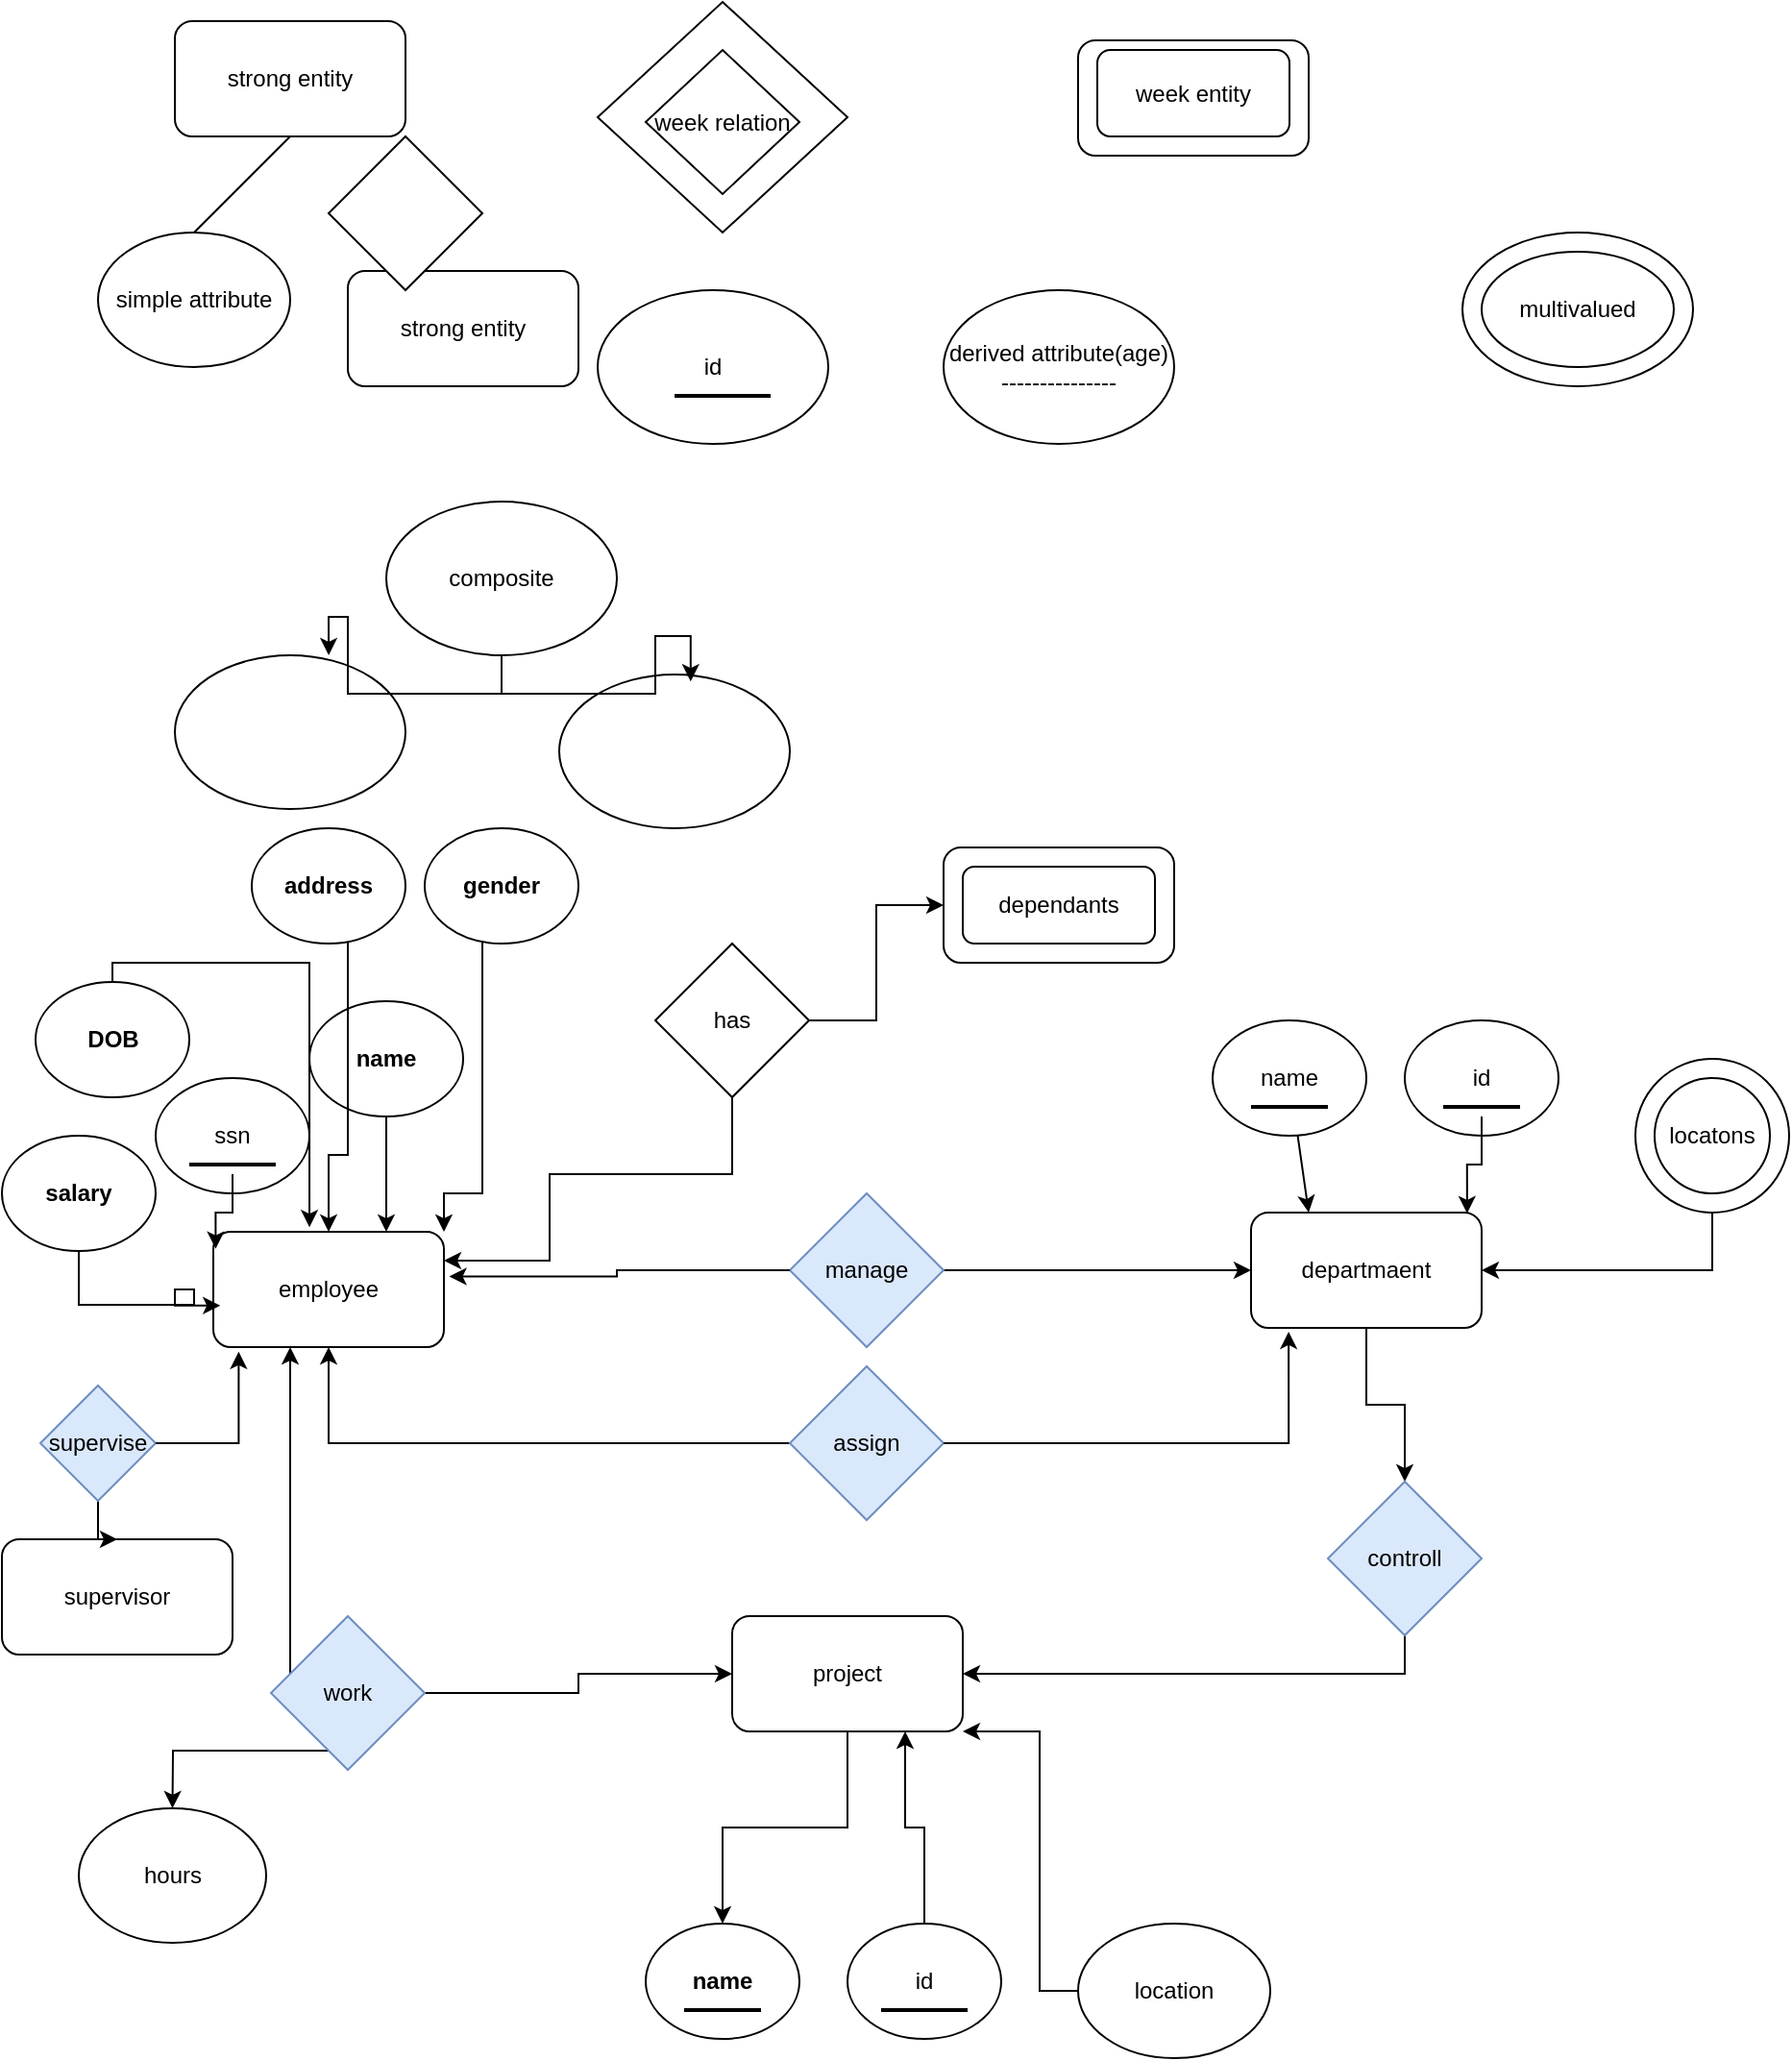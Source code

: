 <mxfile version="24.7.17">
  <diagram name="Page-1" id="LjgsdlTGa8LS0utFLxCU">
    <mxGraphModel dx="1050" dy="530" grid="1" gridSize="10" guides="1" tooltips="1" connect="1" arrows="1" fold="1" page="1" pageScale="1" pageWidth="2339" pageHeight="3300" math="0" shadow="0">
      <root>
        <mxCell id="0" />
        <mxCell id="1" parent="0" />
        <mxCell id="f7215eIhZbTPrRBCSOHq-1" value="strong entity" style="rounded=1;whiteSpace=wrap;html=1;" parent="1" vertex="1">
          <mxGeometry x="100" y="100" width="120" height="60" as="geometry" />
        </mxCell>
        <mxCell id="f7215eIhZbTPrRBCSOHq-2" value="" style="rhombus;whiteSpace=wrap;html=1;" parent="1" vertex="1">
          <mxGeometry x="320" y="90" width="130" height="120" as="geometry" />
        </mxCell>
        <mxCell id="f7215eIhZbTPrRBCSOHq-3" value="" style="rounded=1;whiteSpace=wrap;html=1;" parent="1" vertex="1">
          <mxGeometry x="570" y="110" width="120" height="60" as="geometry" />
        </mxCell>
        <mxCell id="f7215eIhZbTPrRBCSOHq-6" value="simple attribute" style="ellipse;whiteSpace=wrap;html=1;" parent="1" vertex="1">
          <mxGeometry x="60" y="210" width="100" height="70" as="geometry" />
        </mxCell>
        <mxCell id="f7215eIhZbTPrRBCSOHq-7" value="" style="endArrow=none;html=1;rounded=0;" parent="1" edge="1">
          <mxGeometry width="50" height="50" relative="1" as="geometry">
            <mxPoint x="110" y="210" as="sourcePoint" />
            <mxPoint x="160" y="160" as="targetPoint" />
          </mxGeometry>
        </mxCell>
        <mxCell id="f7215eIhZbTPrRBCSOHq-9" value="week entity" style="rounded=1;whiteSpace=wrap;html=1;" parent="1" vertex="1">
          <mxGeometry x="580" y="115" width="100" height="45" as="geometry" />
        </mxCell>
        <mxCell id="f7215eIhZbTPrRBCSOHq-10" value="id" style="ellipse;whiteSpace=wrap;html=1;" parent="1" vertex="1">
          <mxGeometry x="320" y="240" width="120" height="80" as="geometry" />
        </mxCell>
        <mxCell id="f7215eIhZbTPrRBCSOHq-16" value="" style="line;strokeWidth=2;html=1;" parent="1" vertex="1">
          <mxGeometry x="360" y="290" width="50" height="10" as="geometry" />
        </mxCell>
        <mxCell id="f7215eIhZbTPrRBCSOHq-17" value="derived attribute(age)&lt;div&gt;---------------&lt;/div&gt;" style="ellipse;whiteSpace=wrap;html=1;" parent="1" vertex="1">
          <mxGeometry x="500" y="240" width="120" height="80" as="geometry" />
        </mxCell>
        <mxCell id="f7215eIhZbTPrRBCSOHq-19" value="" style="ellipse;whiteSpace=wrap;html=1;" parent="1" vertex="1">
          <mxGeometry x="770" y="210" width="120" height="80" as="geometry" />
        </mxCell>
        <mxCell id="f7215eIhZbTPrRBCSOHq-20" value="multivalued" style="ellipse;whiteSpace=wrap;html=1;" parent="1" vertex="1">
          <mxGeometry x="780" y="220" width="100" height="60" as="geometry" />
        </mxCell>
        <mxCell id="f7215eIhZbTPrRBCSOHq-21" value="composite" style="ellipse;whiteSpace=wrap;html=1;" parent="1" vertex="1">
          <mxGeometry x="210" y="350" width="120" height="80" as="geometry" />
        </mxCell>
        <mxCell id="f7215eIhZbTPrRBCSOHq-22" value="" style="ellipse;whiteSpace=wrap;html=1;" parent="1" vertex="1">
          <mxGeometry x="300" y="440" width="120" height="80" as="geometry" />
        </mxCell>
        <mxCell id="f7215eIhZbTPrRBCSOHq-23" value="" style="ellipse;whiteSpace=wrap;html=1;" parent="1" vertex="1">
          <mxGeometry x="100" y="430" width="120" height="80" as="geometry" />
        </mxCell>
        <mxCell id="f7215eIhZbTPrRBCSOHq-24" style="edgeStyle=orthogonalEdgeStyle;rounded=0;orthogonalLoop=1;jettySize=auto;html=1;entryX=0.667;entryY=0;entryDx=0;entryDy=0;entryPerimeter=0;" parent="1" source="f7215eIhZbTPrRBCSOHq-21" target="f7215eIhZbTPrRBCSOHq-23" edge="1">
          <mxGeometry relative="1" as="geometry" />
        </mxCell>
        <mxCell id="f7215eIhZbTPrRBCSOHq-25" style="edgeStyle=orthogonalEdgeStyle;rounded=0;orthogonalLoop=1;jettySize=auto;html=1;entryX=0.57;entryY=0.045;entryDx=0;entryDy=0;entryPerimeter=0;" parent="1" source="f7215eIhZbTPrRBCSOHq-21" target="f7215eIhZbTPrRBCSOHq-22" edge="1">
          <mxGeometry relative="1" as="geometry" />
        </mxCell>
        <mxCell id="f7215eIhZbTPrRBCSOHq-26" value="week relation" style="rhombus;whiteSpace=wrap;html=1;" parent="1" vertex="1">
          <mxGeometry x="345" y="115" width="80" height="75" as="geometry" />
        </mxCell>
        <mxCell id="f7215eIhZbTPrRBCSOHq-27" value="strong entity" style="rounded=1;whiteSpace=wrap;html=1;" parent="1" vertex="1">
          <mxGeometry x="190" y="230" width="120" height="60" as="geometry" />
        </mxCell>
        <mxCell id="f7215eIhZbTPrRBCSOHq-28" value="" style="rhombus;whiteSpace=wrap;html=1;" parent="1" vertex="1">
          <mxGeometry x="180" y="160" width="80" height="80" as="geometry" />
        </mxCell>
        <mxCell id="f7215eIhZbTPrRBCSOHq-29" value="employee" style="rounded=1;whiteSpace=wrap;html=1;" parent="1" vertex="1">
          <mxGeometry x="120" y="730" width="120" height="60" as="geometry" />
        </mxCell>
        <mxCell id="f7215eIhZbTPrRBCSOHq-51" style="edgeStyle=orthogonalEdgeStyle;rounded=0;orthogonalLoop=1;jettySize=auto;html=1;entryX=0.5;entryY=0;entryDx=0;entryDy=0;" parent="1" source="f7215eIhZbTPrRBCSOHq-30" target="f7215eIhZbTPrRBCSOHq-49" edge="1">
          <mxGeometry relative="1" as="geometry" />
        </mxCell>
        <mxCell id="f7215eIhZbTPrRBCSOHq-30" value="departmaent" style="rounded=1;whiteSpace=wrap;html=1;" parent="1" vertex="1">
          <mxGeometry x="660" y="720" width="120" height="60" as="geometry" />
        </mxCell>
        <mxCell id="Hlutg2hVf0p656n8jCuF-6" style="edgeStyle=orthogonalEdgeStyle;rounded=0;orthogonalLoop=1;jettySize=auto;html=1;entryX=0.5;entryY=0;entryDx=0;entryDy=0;" edge="1" parent="1" source="f7215eIhZbTPrRBCSOHq-31" target="Hlutg2hVf0p656n8jCuF-1">
          <mxGeometry relative="1" as="geometry" />
        </mxCell>
        <mxCell id="f7215eIhZbTPrRBCSOHq-31" value="project" style="rounded=1;whiteSpace=wrap;html=1;" parent="1" vertex="1">
          <mxGeometry x="390" y="930" width="120" height="60" as="geometry" />
        </mxCell>
        <mxCell id="f7215eIhZbTPrRBCSOHq-32" value="" style="rounded=1;whiteSpace=wrap;html=1;" parent="1" vertex="1">
          <mxGeometry x="500" y="530" width="120" height="60" as="geometry" />
        </mxCell>
        <mxCell id="f7215eIhZbTPrRBCSOHq-33" value="dependants" style="rounded=1;whiteSpace=wrap;html=1;" parent="1" vertex="1">
          <mxGeometry x="510" y="540" width="100" height="40" as="geometry" />
        </mxCell>
        <mxCell id="f7215eIhZbTPrRBCSOHq-48" style="edgeStyle=orthogonalEdgeStyle;rounded=0;orthogonalLoop=1;jettySize=auto;html=1;" parent="1" source="f7215eIhZbTPrRBCSOHq-34" target="f7215eIhZbTPrRBCSOHq-30" edge="1">
          <mxGeometry relative="1" as="geometry" />
        </mxCell>
        <mxCell id="f7215eIhZbTPrRBCSOHq-34" value="manage" style="rhombus;whiteSpace=wrap;html=1;fillColor=#dae8fc;strokeColor=#6c8ebf;" parent="1" vertex="1">
          <mxGeometry x="420" y="710" width="80" height="80" as="geometry" />
        </mxCell>
        <mxCell id="f7215eIhZbTPrRBCSOHq-46" style="rounded=0;orthogonalLoop=1;jettySize=auto;html=1;entryX=0.25;entryY=0;entryDx=0;entryDy=0;" parent="1" source="f7215eIhZbTPrRBCSOHq-35" target="f7215eIhZbTPrRBCSOHq-30" edge="1">
          <mxGeometry relative="1" as="geometry" />
        </mxCell>
        <mxCell id="f7215eIhZbTPrRBCSOHq-35" value="name&lt;span style=&quot;color: rgba(0, 0, 0, 0); font-family: monospace; font-size: 0px; text-align: start; text-wrap: nowrap;&quot;&gt;%3CmxGraphModel%3E%3Croot%3E%3CmxCell%20id%3D%220%22%2F%3E%3CmxCell%20id%3D%221%22%20parent%3D%220%22%2F%3E%3CmxCell%20id%3D%222%22%20value%3D%22%22%20style%3D%22rounded%3D1%3BwhiteSpace%3Dwrap%3Bhtml%3D1%3B%22%20vertex%3D%221%22%20parent%3D%221%22%3E%3CmxGeometry%20x%3D%22380%22%20y%3D%22560%22%20width%3D%22120%22%20height%3D%2260%22%20as%3D%22geometry%22%2F%3E%3C%2FmxCell%3E%3C%2Froot%3E%3C%2FmxGraphModel%3E&lt;/span&gt;&lt;span style=&quot;color: rgba(0, 0, 0, 0); font-family: monospace; font-size: 0px; text-align: start; text-wrap: nowrap;&quot;&gt;%3CmxGraphModel%3E%3Croot%3E%3CmxCell%20id%3D%220%22%2F%3E%3CmxCell%20id%3D%221%22%20parent%3D%220%22%2F%3E%3CmxCell%20id%3D%222%22%20value%3D%22%22%20style%3D%22rounded%3D1%3BwhiteSpace%3Dwrap%3Bhtml%3D1%3B%22%20vertex%3D%221%22%20parent%3D%221%22%3E%3CmxGeometry%20x%3D%22380%22%20y%3D%22560%22%20width%3D%22120%22%20height%3D%2260%22%20as%3D%22geometry%22%2F%3E%3C%2FmxCell%3E%3C%2Froot%3E%3C%2FmxGraphModel%3E&lt;/span&gt;" style="ellipse;whiteSpace=wrap;html=1;" parent="1" vertex="1">
          <mxGeometry x="640" y="620" width="80" height="60" as="geometry" />
        </mxCell>
        <mxCell id="f7215eIhZbTPrRBCSOHq-37" value="id" style="ellipse;whiteSpace=wrap;html=1;" parent="1" vertex="1">
          <mxGeometry x="740" y="620" width="80" height="60" as="geometry" />
        </mxCell>
        <mxCell id="f7215eIhZbTPrRBCSOHq-39" value="" style="line;strokeWidth=2;html=1;" parent="1" vertex="1">
          <mxGeometry x="760" y="660" width="40" height="10" as="geometry" />
        </mxCell>
        <mxCell id="f7215eIhZbTPrRBCSOHq-40" value="" style="line;strokeWidth=2;html=1;" parent="1" vertex="1">
          <mxGeometry x="660" y="660" width="40" height="10" as="geometry" />
        </mxCell>
        <mxCell id="f7215eIhZbTPrRBCSOHq-44" style="edgeStyle=orthogonalEdgeStyle;rounded=0;orthogonalLoop=1;jettySize=auto;html=1;entryX=1;entryY=0.5;entryDx=0;entryDy=0;" parent="1" source="f7215eIhZbTPrRBCSOHq-41" target="f7215eIhZbTPrRBCSOHq-30" edge="1">
          <mxGeometry relative="1" as="geometry">
            <Array as="points">
              <mxPoint x="900" y="750" />
            </Array>
          </mxGeometry>
        </mxCell>
        <mxCell id="f7215eIhZbTPrRBCSOHq-41" value="" style="ellipse;whiteSpace=wrap;html=1;aspect=fixed;" parent="1" vertex="1">
          <mxGeometry x="860" y="640" width="80" height="80" as="geometry" />
        </mxCell>
        <mxCell id="f7215eIhZbTPrRBCSOHq-43" value="locatons" style="ellipse;whiteSpace=wrap;html=1;aspect=fixed;" parent="1" vertex="1">
          <mxGeometry x="870" y="650" width="60" height="60" as="geometry" />
        </mxCell>
        <mxCell id="f7215eIhZbTPrRBCSOHq-45" style="edgeStyle=orthogonalEdgeStyle;rounded=0;orthogonalLoop=1;jettySize=auto;html=1;entryX=0.937;entryY=0.007;entryDx=0;entryDy=0;entryPerimeter=0;" parent="1" source="f7215eIhZbTPrRBCSOHq-39" target="f7215eIhZbTPrRBCSOHq-30" edge="1">
          <mxGeometry relative="1" as="geometry" />
        </mxCell>
        <mxCell id="f7215eIhZbTPrRBCSOHq-47" style="edgeStyle=orthogonalEdgeStyle;rounded=0;orthogonalLoop=1;jettySize=auto;html=1;entryX=1.023;entryY=0.387;entryDx=0;entryDy=0;entryPerimeter=0;" parent="1" source="f7215eIhZbTPrRBCSOHq-34" target="f7215eIhZbTPrRBCSOHq-29" edge="1">
          <mxGeometry relative="1" as="geometry">
            <Array as="points">
              <mxPoint x="330" y="750" />
              <mxPoint x="330" y="753" />
            </Array>
          </mxGeometry>
        </mxCell>
        <mxCell id="f7215eIhZbTPrRBCSOHq-50" style="edgeStyle=orthogonalEdgeStyle;rounded=0;orthogonalLoop=1;jettySize=auto;html=1;entryX=1;entryY=0.5;entryDx=0;entryDy=0;" parent="1" source="f7215eIhZbTPrRBCSOHq-49" target="f7215eIhZbTPrRBCSOHq-31" edge="1">
          <mxGeometry relative="1" as="geometry">
            <Array as="points">
              <mxPoint x="740" y="960" />
            </Array>
          </mxGeometry>
        </mxCell>
        <mxCell id="f7215eIhZbTPrRBCSOHq-49" value="controll" style="rhombus;whiteSpace=wrap;html=1;fillColor=#dae8fc;strokeColor=#6c8ebf;" parent="1" vertex="1">
          <mxGeometry x="700" y="860" width="80" height="80" as="geometry" />
        </mxCell>
        <mxCell id="Hlutg2hVf0p656n8jCuF-1" value="name&lt;span style=&quot;color: rgba(0, 0, 0, 0); font-family: monospace; font-size: 0px; text-align: start; text-wrap: nowrap;&quot;&gt;%3CmxGraphModel%3E%3Croot%3E%3CmxCell%20id%3D%220%22%2F%3E%3CmxCell%20id%3D%221%22%20parent%3D%220%22%2F%3E%3CmxCell%20id%3D%222%22%20value%3D%22%22%20style%3D%22rounded%3D1%3BwhiteSpace%3Dwrap%3Bhtml%3D1%3B%22%20vertex%3D%221%22%20parent%3D%221%22%3E%3CmxGeometry%20x%3D%22380%22%20y%3D%22560%22%20width%3D%22120%22%20height%3D%2260%22%20as%3D%22geometry%22%2F%3E%3C%2FmxCell%3E%3C%2Froot%3E%3C%2FmxGraphModel%3E&lt;/span&gt;&lt;span style=&quot;color: rgba(0, 0, 0, 0); font-family: monospace; font-size: 0px; text-align: start; text-wrap: nowrap;&quot;&gt;%3CmxGraphModel%3E%3Croot%3E%3CmxCell%20id%3D%220%22%2F%3E%3CmxCell%20id%3D%221%22%20parent%3D%220%22%2F%3E%3CmxCell%20id%3D%222%22%20value%3D%22%22%20style%3D%22rounded%3D1%3BwhiteSpace%3Dwrap%3Bhtml%3D1%3B%22%20vertex%3D%221%22%20parent%3D%221%22%3E%3CmxGeometry%20x%3D%22380%22%20y%3D%22560%22%20width%3D%22120%22%20height%3D%2260%22%20as%3D%22geometry%22%2F%3E%3C%2FmxCell%3E%3C%2Froot%3E%3C%2FmxGraphModel%3E&lt;/span&gt;" style="ellipse;whiteSpace=wrap;html=1;fontStyle=1" vertex="1" parent="1">
          <mxGeometry x="345" y="1090" width="80" height="60" as="geometry" />
        </mxCell>
        <mxCell id="Hlutg2hVf0p656n8jCuF-2" value="" style="line;strokeWidth=2;html=1;" vertex="1" parent="1">
          <mxGeometry x="365" y="1130" width="40" height="10" as="geometry" />
        </mxCell>
        <mxCell id="Hlutg2hVf0p656n8jCuF-7" style="edgeStyle=orthogonalEdgeStyle;rounded=0;orthogonalLoop=1;jettySize=auto;html=1;entryX=0.75;entryY=1;entryDx=0;entryDy=0;" edge="1" parent="1" source="Hlutg2hVf0p656n8jCuF-3" target="f7215eIhZbTPrRBCSOHq-31">
          <mxGeometry relative="1" as="geometry" />
        </mxCell>
        <mxCell id="Hlutg2hVf0p656n8jCuF-3" value="id" style="ellipse;whiteSpace=wrap;html=1;" vertex="1" parent="1">
          <mxGeometry x="450" y="1090" width="80" height="60" as="geometry" />
        </mxCell>
        <mxCell id="Hlutg2hVf0p656n8jCuF-4" value="" style="line;strokeWidth=2;html=1;" vertex="1" parent="1">
          <mxGeometry x="467.5" y="1130" width="45" height="10" as="geometry" />
        </mxCell>
        <mxCell id="Hlutg2hVf0p656n8jCuF-8" style="edgeStyle=orthogonalEdgeStyle;rounded=0;orthogonalLoop=1;jettySize=auto;html=1;entryX=1;entryY=1;entryDx=0;entryDy=0;" edge="1" parent="1" source="Hlutg2hVf0p656n8jCuF-5" target="f7215eIhZbTPrRBCSOHq-31">
          <mxGeometry relative="1" as="geometry">
            <Array as="points">
              <mxPoint x="550" y="1125" />
              <mxPoint x="550" y="990" />
            </Array>
          </mxGeometry>
        </mxCell>
        <mxCell id="Hlutg2hVf0p656n8jCuF-5" value="location" style="ellipse;whiteSpace=wrap;html=1;" vertex="1" parent="1">
          <mxGeometry x="570" y="1090" width="100" height="70" as="geometry" />
        </mxCell>
        <mxCell id="Hlutg2hVf0p656n8jCuF-10" style="edgeStyle=orthogonalEdgeStyle;rounded=0;orthogonalLoop=1;jettySize=auto;html=1;" edge="1" parent="1" source="Hlutg2hVf0p656n8jCuF-9" target="f7215eIhZbTPrRBCSOHq-29">
          <mxGeometry relative="1" as="geometry" />
        </mxCell>
        <mxCell id="Hlutg2hVf0p656n8jCuF-9" value="assign" style="rhombus;whiteSpace=wrap;html=1;fillColor=#dae8fc;strokeColor=#6c8ebf;" vertex="1" parent="1">
          <mxGeometry x="420" y="800" width="80" height="80" as="geometry" />
        </mxCell>
        <mxCell id="Hlutg2hVf0p656n8jCuF-11" style="edgeStyle=orthogonalEdgeStyle;rounded=0;orthogonalLoop=1;jettySize=auto;html=1;entryX=0.163;entryY=1.033;entryDx=0;entryDy=0;entryPerimeter=0;" edge="1" parent="1" source="Hlutg2hVf0p656n8jCuF-9" target="f7215eIhZbTPrRBCSOHq-30">
          <mxGeometry relative="1" as="geometry" />
        </mxCell>
        <mxCell id="Hlutg2hVf0p656n8jCuF-13" style="edgeStyle=orthogonalEdgeStyle;rounded=0;orthogonalLoop=1;jettySize=auto;html=1;" edge="1" parent="1" source="Hlutg2hVf0p656n8jCuF-12" target="f7215eIhZbTPrRBCSOHq-29">
          <mxGeometry relative="1" as="geometry">
            <mxPoint x="130" y="810" as="targetPoint" />
            <Array as="points">
              <mxPoint x="160" y="830" />
              <mxPoint x="160" y="830" />
            </Array>
          </mxGeometry>
        </mxCell>
        <mxCell id="Hlutg2hVf0p656n8jCuF-14" style="edgeStyle=orthogonalEdgeStyle;rounded=0;orthogonalLoop=1;jettySize=auto;html=1;" edge="1" parent="1" source="Hlutg2hVf0p656n8jCuF-12" target="f7215eIhZbTPrRBCSOHq-31">
          <mxGeometry relative="1" as="geometry" />
        </mxCell>
        <mxCell id="Hlutg2hVf0p656n8jCuF-35" style="edgeStyle=orthogonalEdgeStyle;rounded=0;orthogonalLoop=1;jettySize=auto;html=1;" edge="1" parent="1" source="Hlutg2hVf0p656n8jCuF-12" target="Hlutg2hVf0p656n8jCuF-34">
          <mxGeometry relative="1" as="geometry">
            <Array as="points">
              <mxPoint x="99" y="1000" />
            </Array>
          </mxGeometry>
        </mxCell>
        <mxCell id="Hlutg2hVf0p656n8jCuF-12" value="work" style="rhombus;whiteSpace=wrap;html=1;fillColor=#dae8fc;strokeColor=#6c8ebf;" vertex="1" parent="1">
          <mxGeometry x="150" y="930" width="80" height="80" as="geometry" />
        </mxCell>
        <mxCell id="Hlutg2hVf0p656n8jCuF-15" value="ssn" style="ellipse;whiteSpace=wrap;html=1;" vertex="1" parent="1">
          <mxGeometry x="90" y="650" width="80" height="60" as="geometry" />
        </mxCell>
        <mxCell id="Hlutg2hVf0p656n8jCuF-16" value="" style="line;strokeWidth=2;html=1;" vertex="1" parent="1">
          <mxGeometry x="107.5" y="690" width="45" height="10" as="geometry" />
        </mxCell>
        <mxCell id="Hlutg2hVf0p656n8jCuF-22" style="edgeStyle=orthogonalEdgeStyle;rounded=0;orthogonalLoop=1;jettySize=auto;html=1;entryX=0.75;entryY=0;entryDx=0;entryDy=0;" edge="1" parent="1" source="Hlutg2hVf0p656n8jCuF-17" target="f7215eIhZbTPrRBCSOHq-29">
          <mxGeometry relative="1" as="geometry" />
        </mxCell>
        <mxCell id="Hlutg2hVf0p656n8jCuF-17" value="name" style="ellipse;whiteSpace=wrap;html=1;fontStyle=1" vertex="1" parent="1">
          <mxGeometry x="170" y="610" width="80" height="60" as="geometry" />
        </mxCell>
        <mxCell id="Hlutg2hVf0p656n8jCuF-23" style="edgeStyle=orthogonalEdgeStyle;rounded=0;orthogonalLoop=1;jettySize=auto;html=1;" edge="1" parent="1" source="Hlutg2hVf0p656n8jCuF-18" target="f7215eIhZbTPrRBCSOHq-29">
          <mxGeometry relative="1" as="geometry">
            <Array as="points">
              <mxPoint x="190" y="690" />
              <mxPoint x="180" y="690" />
            </Array>
          </mxGeometry>
        </mxCell>
        <mxCell id="Hlutg2hVf0p656n8jCuF-18" value="address&lt;span style=&quot;color: rgba(0, 0, 0, 0); font-family: monospace; font-size: 0px; font-weight: 400; text-align: start; text-wrap: nowrap;&quot;&gt;%3CmxGraphModel%3E%3Croot%3E%3CmxCell%20id%3D%220%22%2F%3E%3CmxCell%20id%3D%221%22%20parent%3D%220%22%2F%3E%3CmxCell%20id%3D%222%22%20value%3D%22name%22%20style%3D%22ellipse%3BwhiteSpace%3Dwrap%3Bhtml%3D1%3BfontStyle%3D1%22%20vertex%3D%221%22%20parent%3D%221%22%3E%3CmxGeometry%20x%3D%22170%22%20y%3D%22610%22%20width%3D%2280%22%20height%3D%2260%22%20as%3D%22geometry%22%2F%3E%3C%2FmxCell%3E%3C%2Froot%3E%3C%2FmxGraphModel%3E&lt;/span&gt;" style="ellipse;whiteSpace=wrap;html=1;fontStyle=1" vertex="1" parent="1">
          <mxGeometry x="140" y="520" width="80" height="60" as="geometry" />
        </mxCell>
        <mxCell id="Hlutg2hVf0p656n8jCuF-24" style="edgeStyle=orthogonalEdgeStyle;rounded=0;orthogonalLoop=1;jettySize=auto;html=1;entryX=1;entryY=0;entryDx=0;entryDy=0;" edge="1" parent="1" source="Hlutg2hVf0p656n8jCuF-19" target="f7215eIhZbTPrRBCSOHq-29">
          <mxGeometry relative="1" as="geometry">
            <Array as="points">
              <mxPoint x="260" y="710" />
              <mxPoint x="240" y="710" />
            </Array>
          </mxGeometry>
        </mxCell>
        <mxCell id="Hlutg2hVf0p656n8jCuF-19" value="gender&lt;span style=&quot;color: rgba(0, 0, 0, 0); font-family: monospace; font-size: 0px; font-weight: 400; text-align: start; text-wrap: nowrap;&quot;&gt;%3CmxGraphModel%3E%3Croot%3E%3CmxCell%20id%3D%220%22%2F%3E%3CmxCell%20id%3D%221%22%20parent%3D%220%22%2F%3E%3CmxCell%20id%3D%222%22%20value%3D%22address%26lt%3Bspan%20style%3D%26quot%3Bcolor%3A%20rgba(0%2C%200%2C%200%2C%200)%3B%20font-family%3A%20monospace%3B%20font-size%3A%200px%3B%20font-weight%3A%20400%3B%20text-align%3A%20start%3B%20text-wrap%3A%20nowrap%3B%26quot%3B%26gt%3B%253CmxGraphModel%253E%253Croot%253E%253CmxCell%2520id%253D%25220%2522%252F%253E%253CmxCell%2520id%253D%25221%2522%2520parent%253D%25220%2522%252F%253E%253CmxCell%2520id%253D%25222%2522%2520value%253D%2522name%2522%2520style%253D%2522ellipse%253BwhiteSpace%253Dwrap%253Bhtml%253D1%253BfontStyle%253D1%2522%2520vertex%253D%25221%2522%2520parent%253D%25221%2522%253E%253CmxGeometry%2520x%253D%2522170%2522%2520y%253D%2522610%2522%2520width%253D%252280%2522%2520height%253D%252260%2522%2520as%253D%2522geometry%2522%252F%253E%253C%252FmxCell%253E%253C%252Froot%253E%253C%252FmxGraphModel%253E%26lt%3B%2Fspan%26gt%3B%22%20style%3D%22ellipse%3BwhiteSpace%3Dwrap%3Bhtml%3D1%3BfontStyle%3D1%22%20vertex%3D%221%22%20parent%3D%221%22%3E%3CmxGeometry%20x%3D%22260%22%20y%3D%22620%22%20width%3D%2280%22%20height%3D%2260%22%20as%3D%22geometry%22%2F%3E%3C%2FmxCell%3E%3C%2Froot%3E%3C%2FmxGraphModel%3E&lt;/span&gt;&lt;span style=&quot;color: rgba(0, 0, 0, 0); font-family: monospace; font-size: 0px; font-weight: 400; text-align: start; text-wrap: nowrap;&quot;&gt;%3CmxGraphModel%3E%3Croot%3E%3CmxCell%20id%3D%220%22%2F%3E%3CmxCell%20id%3D%221%22%20parent%3D%220%22%2F%3E%3CmxCell%20id%3D%222%22%20value%3D%22address%26lt%3Bspan%20style%3D%26quot%3Bcolor%3A%20rgba(0%2C%200%2C%200%2C%200)%3B%20font-family%3A%20monospace%3B%20font-size%3A%200px%3B%20font-weight%3A%20400%3B%20text-align%3A%20start%3B%20text-wrap%3A%20nowrap%3B%26quot%3B%26gt%3B%253CmxGraphModel%253E%253Croot%253E%253CmxCell%2520id%253D%25220%2522%252F%253E%253CmxCell%2520id%253D%25221%2522%2520parent%253D%25220%2522%252F%253E%253CmxCell%2520id%253D%25222%2522%2520value%253D%2522name%2522%2520style%253D%2522ellipse%253BwhiteSpace%253Dwrap%253Bhtml%253D1%253BfontStyle%253D1%2522%2520vertex%253D%25221%2522%2520parent%253D%25221%2522%253E%253CmxGeometry%2520x%253D%2522170%2522%2520y%253D%2522610%2522%2520width%253D%252280%2522%2520height%253D%252260%2522%2520as%253D%2522geometry%2522%252F%253E%253C%252FmxCell%253E%253C%252Froot%253E%253C%252FmxGraphModel%253E%26lt%3B%2Fspan%26gt%3B%22%20style%3D%22ellipse%3BwhiteSpace%3Dwrap%3Bhtml%3D1%3BfontStyle%3D1%22%20vertex%3D%221%22%20parent%3D%221%22%3E%3CmxGeometry%20x%3D%22260%22%20y%3D%22620%22%20width%3D%2280%22%20height%3D%2260%22%20as%3D%22geometry%22%2F%3E%3C%2FmxCell%3E%3C%2Froot%3E%3C%2FmxGraphModel%3E&lt;/span&gt;" style="ellipse;whiteSpace=wrap;html=1;fontStyle=1" vertex="1" parent="1">
          <mxGeometry x="230" y="520" width="80" height="60" as="geometry" />
        </mxCell>
        <mxCell id="Hlutg2hVf0p656n8jCuF-20" value="DOB" style="ellipse;whiteSpace=wrap;html=1;fontStyle=1" vertex="1" parent="1">
          <mxGeometry x="27.5" y="600" width="80" height="60" as="geometry" />
        </mxCell>
        <mxCell id="Hlutg2hVf0p656n8jCuF-21" value="salary" style="ellipse;whiteSpace=wrap;html=1;fontStyle=1" vertex="1" parent="1">
          <mxGeometry x="10" y="680" width="80" height="60" as="geometry" />
        </mxCell>
        <mxCell id="Hlutg2hVf0p656n8jCuF-25" style="edgeStyle=orthogonalEdgeStyle;rounded=0;orthogonalLoop=1;jettySize=auto;html=1;entryX=0.01;entryY=0.147;entryDx=0;entryDy=0;entryPerimeter=0;" edge="1" parent="1" source="Hlutg2hVf0p656n8jCuF-16" target="f7215eIhZbTPrRBCSOHq-29">
          <mxGeometry relative="1" as="geometry" />
        </mxCell>
        <mxCell id="Hlutg2hVf0p656n8jCuF-26" style="edgeStyle=orthogonalEdgeStyle;rounded=0;orthogonalLoop=1;jettySize=auto;html=1;entryX=0.03;entryY=0.64;entryDx=0;entryDy=0;entryPerimeter=0;" edge="1" parent="1" source="Hlutg2hVf0p656n8jCuF-21" target="f7215eIhZbTPrRBCSOHq-29">
          <mxGeometry relative="1" as="geometry">
            <Array as="points">
              <mxPoint x="50" y="768" />
              <mxPoint x="110" y="768" />
              <mxPoint x="110" y="760" />
              <mxPoint x="100" y="760" />
              <mxPoint x="100" y="768" />
            </Array>
          </mxGeometry>
        </mxCell>
        <mxCell id="Hlutg2hVf0p656n8jCuF-27" style="edgeStyle=orthogonalEdgeStyle;rounded=0;orthogonalLoop=1;jettySize=auto;html=1;entryX=0.417;entryY=-0.04;entryDx=0;entryDy=0;entryPerimeter=0;" edge="1" parent="1" source="Hlutg2hVf0p656n8jCuF-20" target="f7215eIhZbTPrRBCSOHq-29">
          <mxGeometry relative="1" as="geometry">
            <Array as="points">
              <mxPoint x="68" y="590" />
              <mxPoint x="170" y="590" />
            </Array>
          </mxGeometry>
        </mxCell>
        <mxCell id="Hlutg2hVf0p656n8jCuF-28" value="supervisor" style="rounded=1;whiteSpace=wrap;html=1;" vertex="1" parent="1">
          <mxGeometry x="10" y="890" width="120" height="60" as="geometry" />
        </mxCell>
        <mxCell id="Hlutg2hVf0p656n8jCuF-32" style="edgeStyle=orthogonalEdgeStyle;rounded=0;orthogonalLoop=1;jettySize=auto;html=1;" edge="1" parent="1" source="Hlutg2hVf0p656n8jCuF-29" target="Hlutg2hVf0p656n8jCuF-28">
          <mxGeometry relative="1" as="geometry" />
        </mxCell>
        <mxCell id="Hlutg2hVf0p656n8jCuF-29" value="supervise" style="rhombus;whiteSpace=wrap;html=1;fillColor=#dae8fc;strokeColor=#6c8ebf;" vertex="1" parent="1">
          <mxGeometry x="30" y="810" width="60" height="60" as="geometry" />
        </mxCell>
        <mxCell id="Hlutg2hVf0p656n8jCuF-30" style="edgeStyle=orthogonalEdgeStyle;rounded=0;orthogonalLoop=1;jettySize=auto;html=1;entryX=0.11;entryY=1.04;entryDx=0;entryDy=0;entryPerimeter=0;" edge="1" parent="1" source="Hlutg2hVf0p656n8jCuF-29" target="f7215eIhZbTPrRBCSOHq-29">
          <mxGeometry relative="1" as="geometry" />
        </mxCell>
        <mxCell id="Hlutg2hVf0p656n8jCuF-36" style="edgeStyle=orthogonalEdgeStyle;rounded=0;orthogonalLoop=1;jettySize=auto;html=1;" edge="1" parent="1" source="Hlutg2hVf0p656n8jCuF-33" target="f7215eIhZbTPrRBCSOHq-32">
          <mxGeometry relative="1" as="geometry" />
        </mxCell>
        <mxCell id="Hlutg2hVf0p656n8jCuF-37" style="edgeStyle=orthogonalEdgeStyle;rounded=0;orthogonalLoop=1;jettySize=auto;html=1;entryX=1;entryY=0.25;entryDx=0;entryDy=0;" edge="1" parent="1" source="Hlutg2hVf0p656n8jCuF-33" target="f7215eIhZbTPrRBCSOHq-29">
          <mxGeometry relative="1" as="geometry">
            <Array as="points">
              <mxPoint x="390" y="700" />
              <mxPoint x="295" y="700" />
              <mxPoint x="295" y="745" />
            </Array>
          </mxGeometry>
        </mxCell>
        <mxCell id="Hlutg2hVf0p656n8jCuF-33" value="has" style="rhombus;whiteSpace=wrap;html=1;" vertex="1" parent="1">
          <mxGeometry x="350" y="580" width="80" height="80" as="geometry" />
        </mxCell>
        <mxCell id="Hlutg2hVf0p656n8jCuF-34" value="hours" style="ellipse;whiteSpace=wrap;html=1;" vertex="1" parent="1">
          <mxGeometry x="50" y="1030" width="97.5" height="70" as="geometry" />
        </mxCell>
      </root>
    </mxGraphModel>
  </diagram>
</mxfile>
